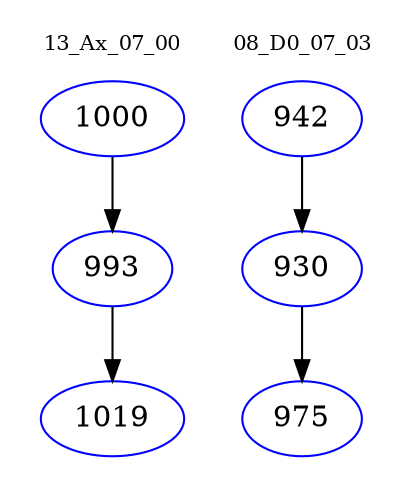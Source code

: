 digraph{
subgraph cluster_0 {
color = white
label = "13_Ax_07_00";
fontsize=10;
T0_1000 [label="1000", color="blue"]
T0_1000 -> T0_993 [color="black"]
T0_993 [label="993", color="blue"]
T0_993 -> T0_1019 [color="black"]
T0_1019 [label="1019", color="blue"]
}
subgraph cluster_1 {
color = white
label = "08_D0_07_03";
fontsize=10;
T1_942 [label="942", color="blue"]
T1_942 -> T1_930 [color="black"]
T1_930 [label="930", color="blue"]
T1_930 -> T1_975 [color="black"]
T1_975 [label="975", color="blue"]
}
}
